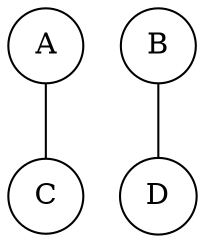 Graph G010 {
  A [shape=circle];
  B [shape=circle];
  C [shape=circle];
  D [shape=circle];
  A -- C;
  B -- D;
}
